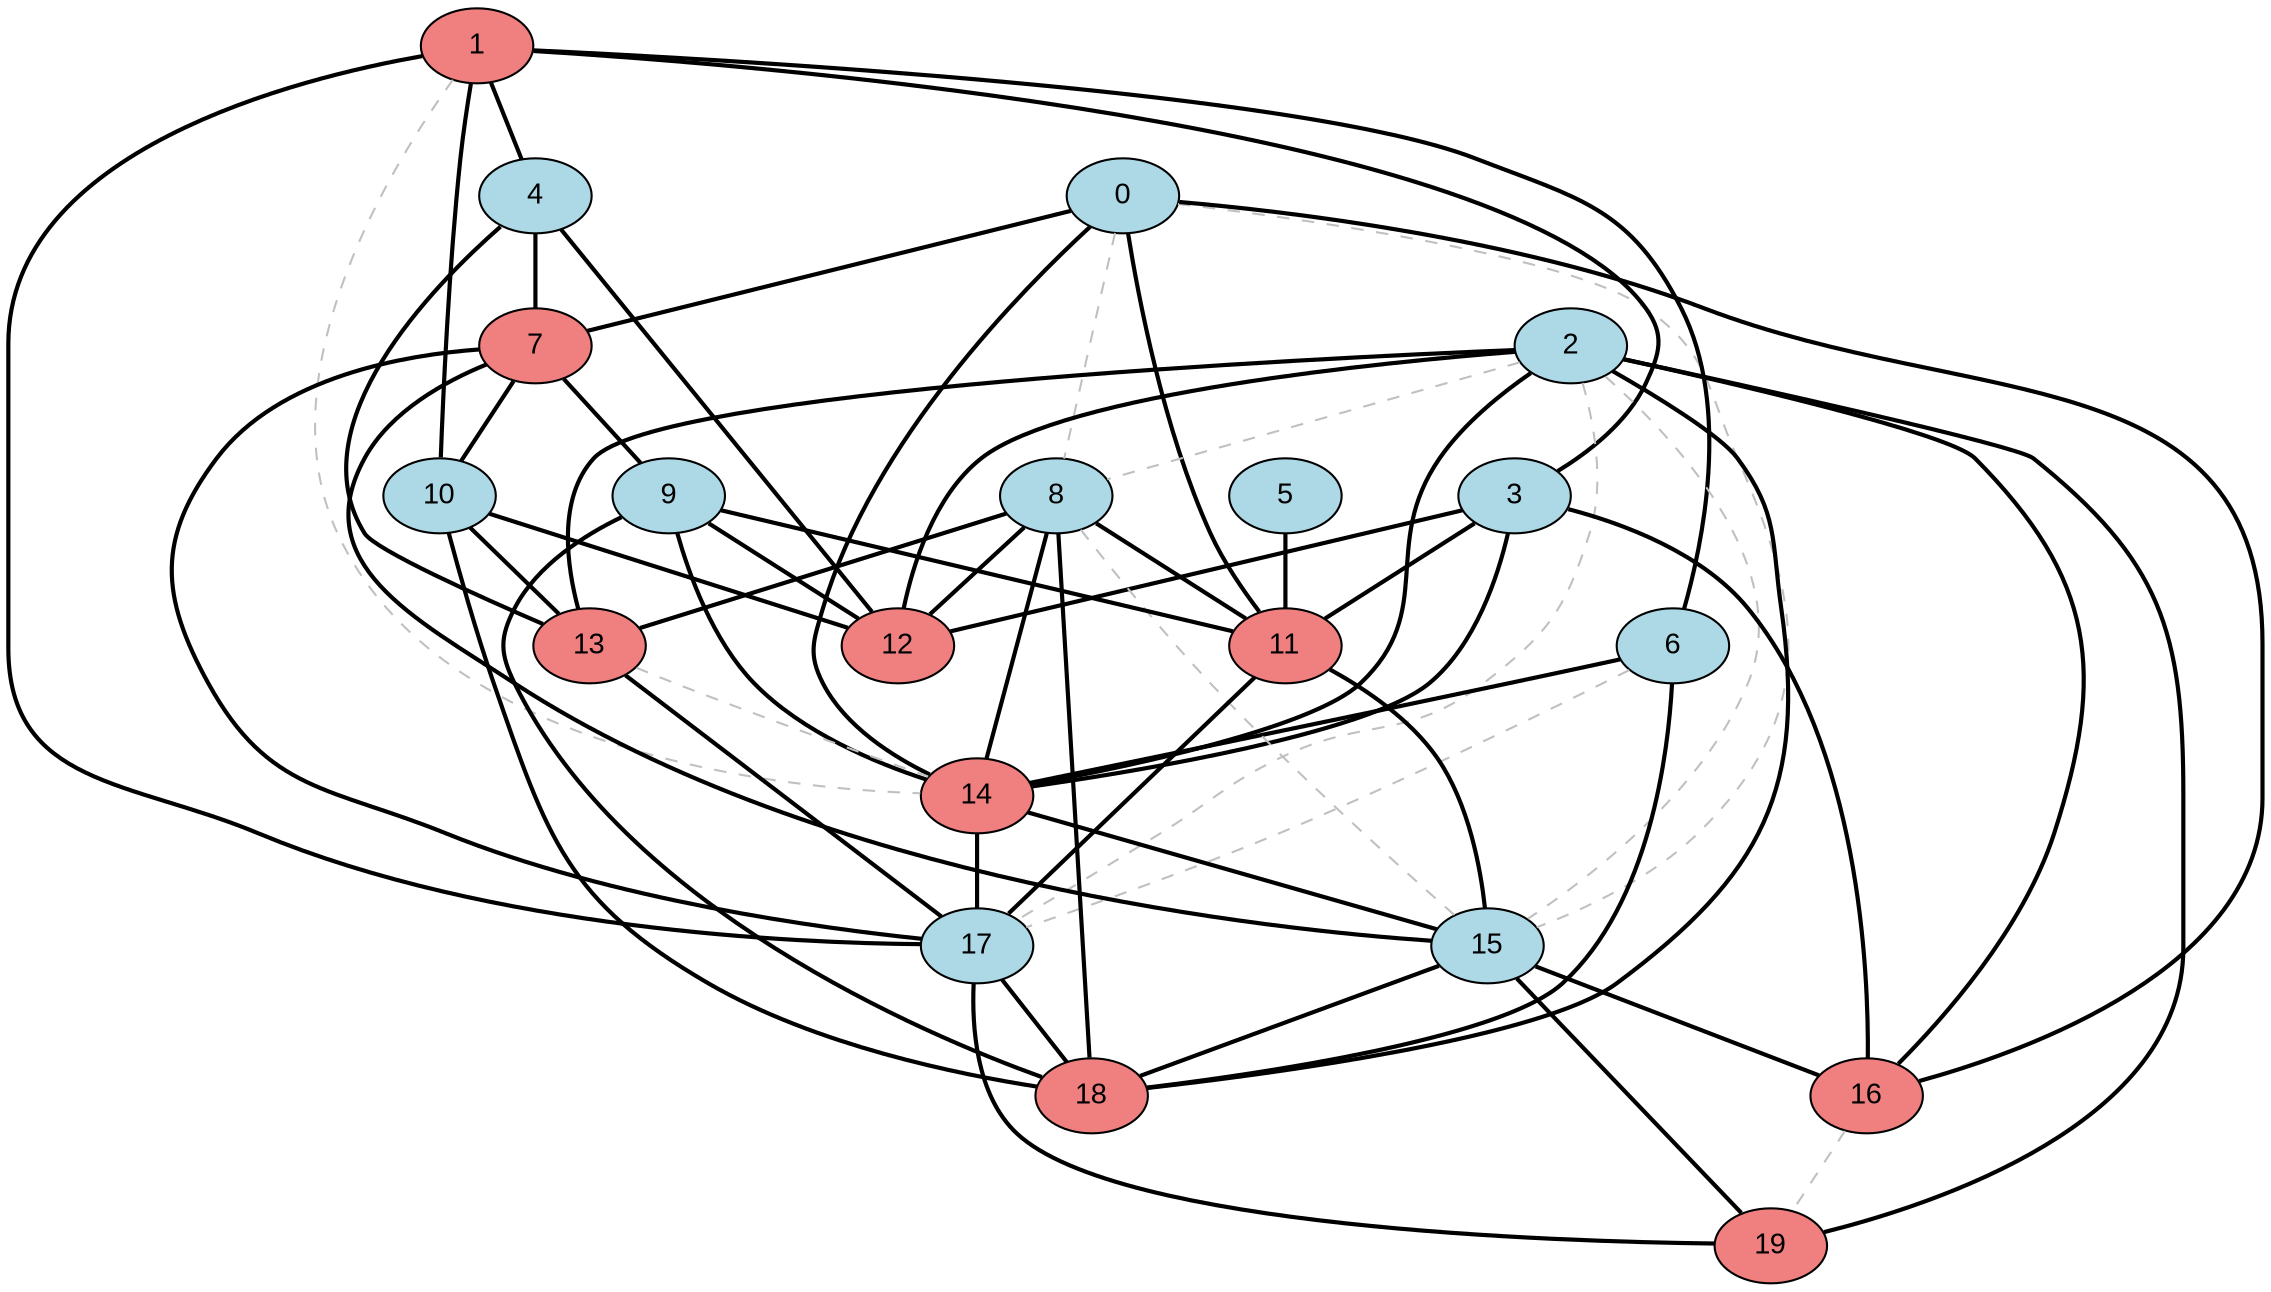 graph MaxCutBruteForce {
  node [style=filled, fontname="Arial"];
  0 [fillcolor=lightblue];
  1 [fillcolor=lightcoral];
  2 [fillcolor=lightblue];
  3 [fillcolor=lightblue];
  4 [fillcolor=lightblue];
  5 [fillcolor=lightblue];
  6 [fillcolor=lightblue];
  7 [fillcolor=lightcoral];
  8 [fillcolor=lightblue];
  9 [fillcolor=lightblue];
  10 [fillcolor=lightblue];
  11 [fillcolor=lightcoral];
  12 [fillcolor=lightcoral];
  13 [fillcolor=lightcoral];
  14 [fillcolor=lightcoral];
  15 [fillcolor=lightblue];
  16 [fillcolor=lightcoral];
  17 [fillcolor=lightblue];
  18 [fillcolor=lightcoral];
  19 [fillcolor=lightcoral];
  0 -- 7 [color=black, style=bold];
  0 -- 8 [color=gray, style=dashed];
  0 -- 11 [color=black, style=bold];
  0 -- 14 [color=black, style=bold];
  0 -- 15 [color=gray, style=dashed];
  0 -- 16 [color=black, style=bold];
  1 -- 3 [color=black, style=bold];
  1 -- 4 [color=black, style=bold];
  1 -- 6 [color=black, style=bold];
  1 -- 10 [color=black, style=bold];
  1 -- 14 [color=gray, style=dashed];
  1 -- 17 [color=black, style=bold];
  2 -- 8 [color=gray, style=dashed];
  2 -- 12 [color=black, style=bold];
  2 -- 13 [color=black, style=bold];
  2 -- 14 [color=black, style=bold];
  2 -- 15 [color=gray, style=dashed];
  2 -- 16 [color=black, style=bold];
  2 -- 17 [color=gray, style=dashed];
  2 -- 18 [color=black, style=bold];
  2 -- 19 [color=black, style=bold];
  3 -- 11 [color=black, style=bold];
  3 -- 12 [color=black, style=bold];
  3 -- 14 [color=black, style=bold];
  3 -- 16 [color=black, style=bold];
  4 -- 7 [color=black, style=bold];
  4 -- 12 [color=black, style=bold];
  4 -- 13 [color=black, style=bold];
  5 -- 11 [color=black, style=bold];
  6 -- 14 [color=black, style=bold];
  6 -- 17 [color=gray, style=dashed];
  6 -- 18 [color=black, style=bold];
  7 -- 9 [color=black, style=bold];
  7 -- 10 [color=black, style=bold];
  7 -- 15 [color=black, style=bold];
  7 -- 17 [color=black, style=bold];
  8 -- 11 [color=black, style=bold];
  8 -- 12 [color=black, style=bold];
  8 -- 13 [color=black, style=bold];
  8 -- 14 [color=black, style=bold];
  8 -- 15 [color=gray, style=dashed];
  8 -- 18 [color=black, style=bold];
  9 -- 11 [color=black, style=bold];
  9 -- 12 [color=black, style=bold];
  9 -- 14 [color=black, style=bold];
  9 -- 18 [color=black, style=bold];
  10 -- 12 [color=black, style=bold];
  10 -- 13 [color=black, style=bold];
  10 -- 18 [color=black, style=bold];
  11 -- 15 [color=black, style=bold];
  11 -- 17 [color=black, style=bold];
  13 -- 14 [color=gray, style=dashed];
  13 -- 17 [color=black, style=bold];
  14 -- 15 [color=black, style=bold];
  14 -- 17 [color=black, style=bold];
  15 -- 16 [color=black, style=bold];
  15 -- 18 [color=black, style=bold];
  15 -- 19 [color=black, style=bold];
  16 -- 19 [color=gray, style=dashed];
  17 -- 18 [color=black, style=bold];
  17 -- 19 [color=black, style=bold];
}
